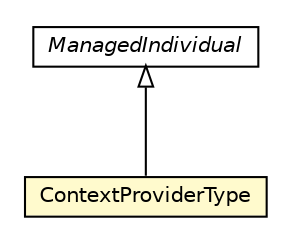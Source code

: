 #!/usr/local/bin/dot
#
# Class diagram 
# Generated by UMLGraph version R5_6-24-gf6e263 (http://www.umlgraph.org/)
#

digraph G {
	edge [fontname="Helvetica",fontsize=10,labelfontname="Helvetica",labelfontsize=10];
	node [fontname="Helvetica",fontsize=10,shape=plaintext];
	nodesep=0.25;
	ranksep=0.5;
	// org.universAAL.middleware.owl.ManagedIndividual
	c149969 [label=<<table title="org.universAAL.middleware.owl.ManagedIndividual" border="0" cellborder="1" cellspacing="0" cellpadding="2" port="p" href="../../owl/ManagedIndividual.html">
		<tr><td><table border="0" cellspacing="0" cellpadding="1">
<tr><td align="center" balign="center"><font face="Helvetica-Oblique"> ManagedIndividual </font></td></tr>
		</table></td></tr>
		</table>>, URL="../../owl/ManagedIndividual.html", fontname="Helvetica", fontcolor="black", fontsize=10.0];
	// org.universAAL.middleware.context.owl.ContextProviderType
	c150228 [label=<<table title="org.universAAL.middleware.context.owl.ContextProviderType" border="0" cellborder="1" cellspacing="0" cellpadding="2" port="p" bgcolor="lemonChiffon" href="./ContextProviderType.html">
		<tr><td><table border="0" cellspacing="0" cellpadding="1">
<tr><td align="center" balign="center"> ContextProviderType </td></tr>
		</table></td></tr>
		</table>>, URL="./ContextProviderType.html", fontname="Helvetica", fontcolor="black", fontsize=10.0];
	//org.universAAL.middleware.context.owl.ContextProviderType extends org.universAAL.middleware.owl.ManagedIndividual
	c149969:p -> c150228:p [dir=back,arrowtail=empty];
}

